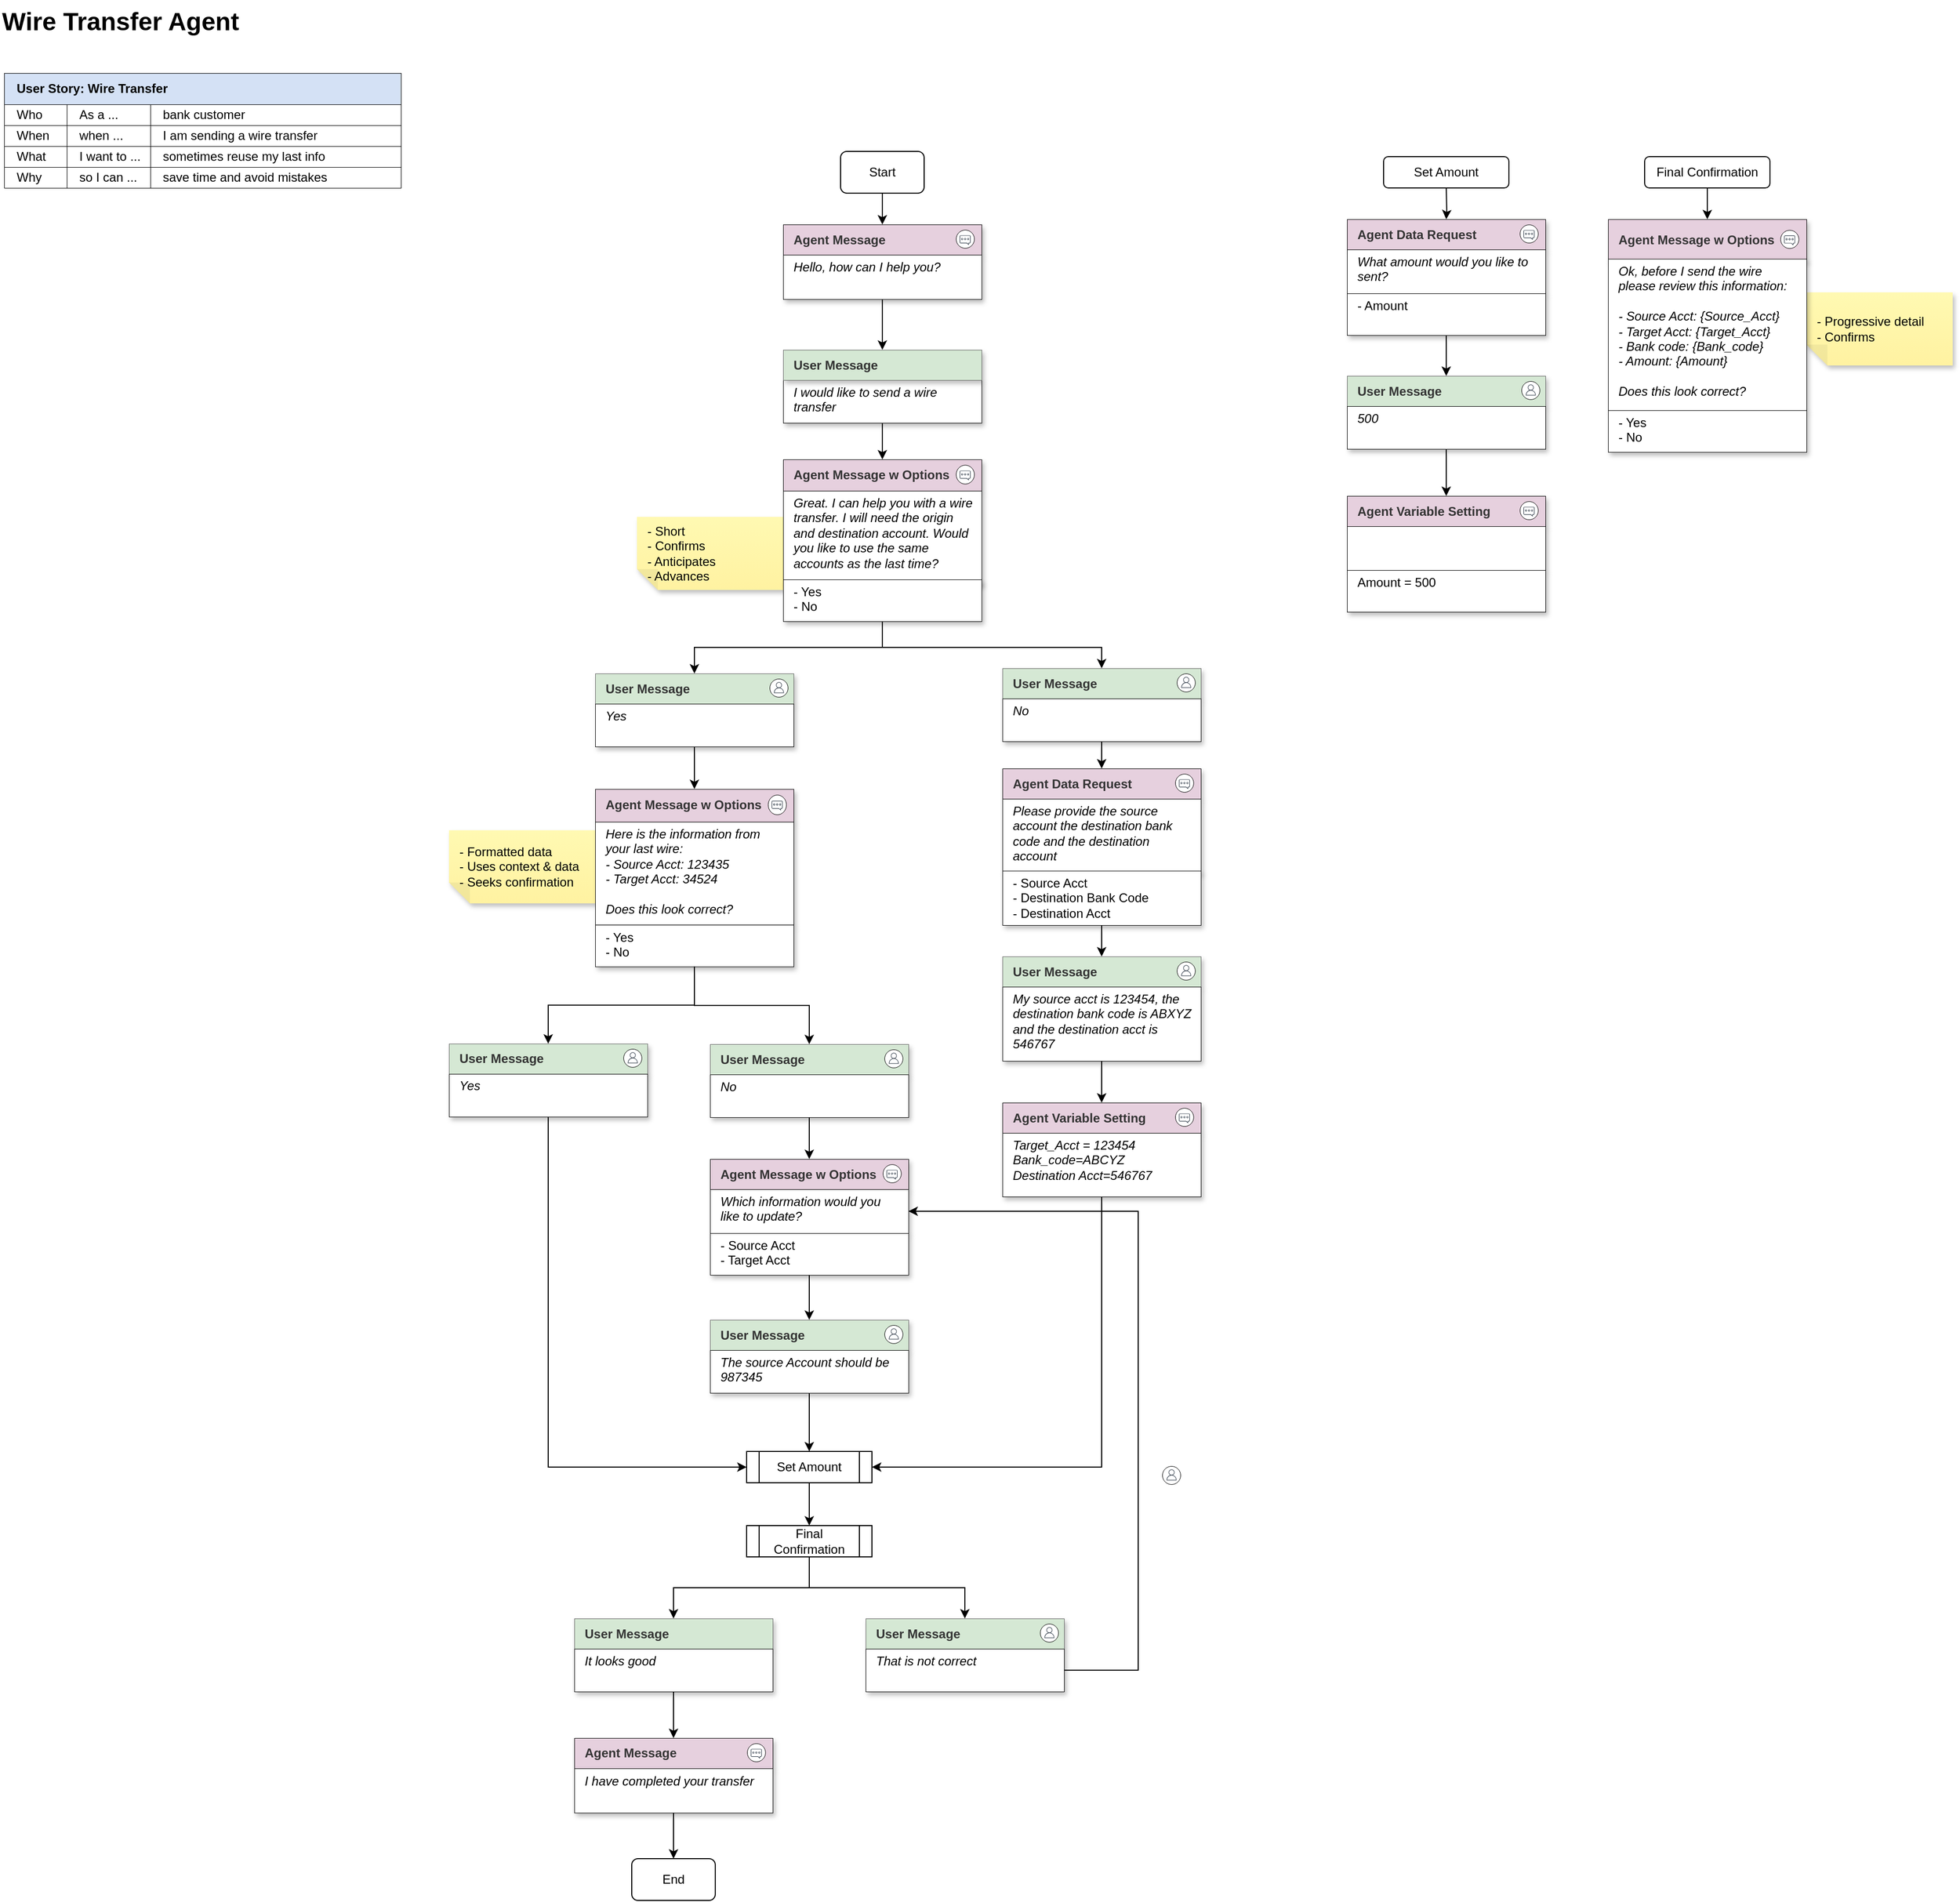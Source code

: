 <mxfile version="28.1.0">
  <diagram name="Page-1" id="6l41t_Sms0xuLJgWE2Ru">
    <mxGraphModel dx="3367" dy="846" grid="1" gridSize="10" guides="1" tooltips="1" connect="1" arrows="1" fold="1" page="1" pageScale="1" pageWidth="1100" pageHeight="850" math="0" shadow="0">
      <root>
        <mxCell id="0" />
        <mxCell id="1" parent="0" />
        <mxCell id="sCxbNNpp0al_44tGgBxE-385" value="&lt;h1 style=&quot;margin-top: 0px;&quot;&gt;Wire Transfer Agent&lt;/h1&gt;" style="text;html=1;whiteSpace=wrap;overflow=hidden;rounded=0;" parent="1" vertex="1">
          <mxGeometry x="-2080" y="120" width="280" height="50" as="geometry" />
        </mxCell>
        <mxCell id="sCxbNNpp0al_44tGgBxE-580" value="&lt;div align=&quot;left&quot;&gt;- Short&lt;/div&gt;&lt;div align=&quot;left&quot;&gt;- Confirms&lt;/div&gt;&lt;div align=&quot;left&quot;&gt;- Anticipates&lt;/div&gt;&lt;div align=&quot;left&quot;&gt;- Advances&lt;/div&gt;" style="shape=note;whiteSpace=wrap;html=1;backgroundOutline=1;fontColor=#000000;darkOpacity=0.05;fillColor=#FFF9B2;strokeColor=none;fillStyle=solid;direction=west;gradientDirection=north;gradientColor=#FFF2A1;shadow=1;size=20;pointerEvents=1;align=left;spacingLeft=8;" parent="1" vertex="1">
          <mxGeometry x="-1470" y="615" width="140" height="70" as="geometry" />
        </mxCell>
        <mxCell id="sCxbNNpp0al_44tGgBxE-581" value="&lt;div&gt;- Formatted data&lt;/div&gt;&lt;div&gt;- Uses context &amp;amp; data&lt;/div&gt;&lt;div&gt;- Seeks confirmation&lt;/div&gt;" style="shape=note;whiteSpace=wrap;html=1;backgroundOutline=1;fontColor=#000000;darkOpacity=0.05;fillColor=#FFF9B2;strokeColor=none;fillStyle=solid;direction=west;gradientDirection=north;gradientColor=#FFF2A1;shadow=1;size=20;pointerEvents=1;align=left;spacingLeft=8;" parent="1" vertex="1">
          <mxGeometry x="-1650" y="915.11" width="140" height="70" as="geometry" />
        </mxCell>
        <mxCell id="sCxbNNpp0al_44tGgBxE-582" value="&lt;div&gt;- Progressive detail&amp;nbsp;&lt;/div&gt;&lt;div&gt;- Confirms&lt;/div&gt;" style="shape=note;whiteSpace=wrap;html=1;backgroundOutline=1;fontColor=#000000;darkOpacity=0.05;fillColor=#FFF9B2;strokeColor=none;fillStyle=solid;direction=west;gradientDirection=north;gradientColor=#FFF2A1;shadow=1;size=20;pointerEvents=1;align=left;spacingLeft=8;" parent="1" vertex="1">
          <mxGeometry x="-350" y="400" width="140" height="70" as="geometry" />
        </mxCell>
        <mxCell id="ery6P6p8-8YexIOCc8sh-113" style="edgeStyle=orthogonalEdgeStyle;rounded=0;orthogonalLoop=1;jettySize=auto;html=1;" edge="1" parent="1" source="ery6P6p8-8YexIOCc8sh-106" target="ery6P6p8-8YexIOCc8sh-109">
          <mxGeometry relative="1" as="geometry" />
        </mxCell>
        <mxCell id="ery6P6p8-8YexIOCc8sh-107" style="edgeStyle=orthogonalEdgeStyle;rounded=0;orthogonalLoop=1;jettySize=auto;html=1;entryX=0.5;entryY=0;entryDx=0;entryDy=0;" edge="1" parent="1" source="ery6P6p8-8YexIOCc8sh-98" target="ery6P6p8-8YexIOCc8sh-102">
          <mxGeometry relative="1" as="geometry" />
        </mxCell>
        <mxCell id="ery6P6p8-8YexIOCc8sh-120" style="edgeStyle=orthogonalEdgeStyle;rounded=0;orthogonalLoop=1;jettySize=auto;html=1;" edge="1" parent="1" source="ery6P6p8-8YexIOCc8sh-110" target="ery6P6p8-8YexIOCc8sh-115">
          <mxGeometry relative="1" as="geometry" />
        </mxCell>
        <mxCell id="ery6P6p8-8YexIOCc8sh-127" style="edgeStyle=orthogonalEdgeStyle;rounded=0;orthogonalLoop=1;jettySize=auto;html=1;entryX=0.5;entryY=0;entryDx=0;entryDy=0;" edge="1" parent="1" source="ery6P6p8-8YexIOCc8sh-119" target="ery6P6p8-8YexIOCc8sh-123">
          <mxGeometry relative="1" as="geometry" />
        </mxCell>
        <mxCell id="ery6P6p8-8YexIOCc8sh-98" value="&lt;font&gt;&lt;i&gt;I would like to send a wire transfer&lt;/i&gt;&lt;/font&gt;" style="rounded=0;html=1;strokeWidth=0.5;strokeColor=default;fillColor=default;align=left;spacing=0;spacingTop=0;shadow=1;whiteSpace=wrap;labelPosition=center;verticalLabelPosition=middle;verticalAlign=top;spacingLeft=10;spacingRight=10;fontFamily=Helvetica;" vertex="1" parent="1">
          <mxGeometry x="-1330" y="484" width="190" height="41" as="geometry" />
        </mxCell>
        <mxCell id="ery6P6p8-8YexIOCc8sh-99" value="" style="ellipse;whiteSpace=wrap;html=1;strokeColor=default;strokeWidth=0.5;" vertex="1" parent="1">
          <mxGeometry x="-1163" y="460" width="17.44" height="17.44" as="geometry" />
        </mxCell>
        <mxCell id="ery6P6p8-8YexIOCc8sh-100" value="" style="sketch=0;outlineConnect=0;fontColor=#232F3E;gradientColor=none;fillColor=#232F3D;strokeColor=none;dashed=0;verticalLabelPosition=bottom;verticalAlign=top;align=center;html=1;fontSize=12;fontStyle=0;aspect=fixed;pointerEvents=1;shape=mxgraph.aws4.user;" vertex="1" parent="1">
          <mxGeometry x="-1159.26" y="463.25" width="10.47" height="10.47" as="geometry" />
        </mxCell>
        <mxCell id="ery6P6p8-8YexIOCc8sh-101" value="" style="group;fontStyle=2" vertex="1" connectable="0" parent="1">
          <mxGeometry x="-1330" y="560" width="190" height="120" as="geometry" />
        </mxCell>
        <mxCell id="ery6P6p8-8YexIOCc8sh-102" value="&lt;div align=&quot;left&quot; style=&quot;margin-left: 0px;&quot;&gt;Agent Message w Options&lt;/div&gt;" style="rounded=0;whiteSpace=wrap;html=1;fillColor=#E6D0DE;fontColor=#333333;strokeColor=default;align=left;spacing=10;fontStyle=1;shadow=1;fillStyle=solid;strokeWidth=0.5;" vertex="1" parent="ery6P6p8-8YexIOCc8sh-101">
          <mxGeometry width="190" height="30.045" as="geometry" />
        </mxCell>
        <mxCell id="ery6P6p8-8YexIOCc8sh-103" value="Great. I can help you with a wire transfer. I will need the origin and destination account. Would you like to use the same accounts as the last time?&amp;nbsp;" style="rounded=0;html=1;strokeWidth=0.5;strokeColor=default;fillColor=default;align=left;spacing=0;spacingTop=0;shadow=1;whiteSpace=wrap;labelPosition=center;verticalLabelPosition=middle;verticalAlign=top;spacingLeft=10;spacingRight=10;fontStyle=2" vertex="1" parent="ery6P6p8-8YexIOCc8sh-101">
          <mxGeometry y="30.05" width="190" height="89.95" as="geometry" />
        </mxCell>
        <mxCell id="ery6P6p8-8YexIOCc8sh-104" value="" style="ellipse;whiteSpace=wrap;html=1;strokeColor=default;strokeWidth=0.5;" vertex="1" parent="ery6P6p8-8YexIOCc8sh-101">
          <mxGeometry x="165.44" y="5.242" width="17.44" height="18.068" as="geometry" />
        </mxCell>
        <mxCell id="ery6P6p8-8YexIOCc8sh-105" value="" style="sketch=0;outlineConnect=0;fontColor=#232F3E;gradientColor=none;fillColor=#232F3D;strokeColor=none;dashed=0;verticalLabelPosition=bottom;verticalAlign=top;align=center;html=1;fontSize=12;fontStyle=0;aspect=fixed;pointerEvents=1;shape=mxgraph.aws4.chat;container=0;" vertex="1" parent="ery6P6p8-8YexIOCc8sh-101">
          <mxGeometry x="169" y="10.702" width="10.55" height="9.2" as="geometry" />
        </mxCell>
        <mxCell id="ery6P6p8-8YexIOCc8sh-227" style="edgeStyle=orthogonalEdgeStyle;rounded=0;orthogonalLoop=1;jettySize=auto;html=1;" edge="1" parent="1" source="ery6P6p8-8YexIOCc8sh-106" target="ery6P6p8-8YexIOCc8sh-223">
          <mxGeometry relative="1" as="geometry">
            <Array as="points">
              <mxPoint x="-1235" y="740" />
              <mxPoint x="-1025" y="740" />
            </Array>
          </mxGeometry>
        </mxCell>
        <mxCell id="ery6P6p8-8YexIOCc8sh-106" value="- Yes&lt;br&gt;- No" style="rounded=0;html=1;strokeWidth=0.5;strokeColor=default;fillColor=default;align=left;spacing=0;spacingTop=0;shadow=1;whiteSpace=wrap;labelPosition=center;verticalLabelPosition=middle;verticalAlign=top;spacingLeft=10;spacingRight=10;" vertex="1" parent="1">
          <mxGeometry x="-1330" y="675" width="190" height="40" as="geometry" />
        </mxCell>
        <mxCell id="ery6P6p8-8YexIOCc8sh-108" value="" style="group;fontStyle=2" vertex="1" connectable="0" parent="1">
          <mxGeometry x="-1510" y="765" width="190" height="70" as="geometry" />
        </mxCell>
        <mxCell id="ery6P6p8-8YexIOCc8sh-109" value="&lt;div align=&quot;left&quot; style=&quot;margin-left: 0px;&quot;&gt;User Message&lt;/div&gt;" style="rounded=0;whiteSpace=wrap;html=1;fillColor=light-dark(#D5E8D4,#1A1A1A);fontColor=#333333;strokeColor=#666666;align=left;spacing=10;fontStyle=1;shadow=1;fillStyle=solid;gradientColor=none;strokeWidth=0.5;" vertex="1" parent="ery6P6p8-8YexIOCc8sh-108">
          <mxGeometry width="190" height="29" as="geometry" />
        </mxCell>
        <mxCell id="ery6P6p8-8YexIOCc8sh-110" value="Yes" style="rounded=0;html=1;strokeWidth=0.5;strokeColor=default;fillColor=default;align=left;spacing=0;spacingTop=0;shadow=1;whiteSpace=wrap;labelPosition=center;verticalLabelPosition=middle;verticalAlign=top;spacingLeft=10;spacingRight=10;fontStyle=2" vertex="1" parent="ery6P6p8-8YexIOCc8sh-108">
          <mxGeometry y="29" width="190" height="41" as="geometry" />
        </mxCell>
        <mxCell id="ery6P6p8-8YexIOCc8sh-111" value="" style="ellipse;whiteSpace=wrap;html=1;strokeColor=default;strokeWidth=0.5;" vertex="1" parent="ery6P6p8-8YexIOCc8sh-108">
          <mxGeometry x="167" y="5" width="17.44" height="17.44" as="geometry" />
        </mxCell>
        <mxCell id="ery6P6p8-8YexIOCc8sh-112" value="" style="sketch=0;outlineConnect=0;fontColor=#232F3E;gradientColor=none;fillColor=#232F3D;strokeColor=none;dashed=0;verticalLabelPosition=bottom;verticalAlign=top;align=center;html=1;fontSize=12;fontStyle=0;aspect=fixed;pointerEvents=1;shape=mxgraph.aws4.user;" vertex="1" parent="ery6P6p8-8YexIOCc8sh-108">
          <mxGeometry x="170.74" y="8.25" width="10.47" height="10.47" as="geometry" />
        </mxCell>
        <mxCell id="ery6P6p8-8YexIOCc8sh-122" value="" style="group;fontStyle=2" vertex="1" connectable="0" parent="1">
          <mxGeometry x="-1650" y="1119.47" width="190" height="70" as="geometry" />
        </mxCell>
        <mxCell id="ery6P6p8-8YexIOCc8sh-123" value="&lt;div align=&quot;left&quot; style=&quot;margin-left: 0px;&quot;&gt;User Message&lt;/div&gt;" style="rounded=0;whiteSpace=wrap;html=1;fillColor=light-dark(#D5E8D4,#1A1A1A);fontColor=#333333;strokeColor=#666666;align=left;spacing=10;fontStyle=1;shadow=1;fillStyle=solid;gradientColor=none;strokeWidth=0.5;" vertex="1" parent="ery6P6p8-8YexIOCc8sh-122">
          <mxGeometry width="190" height="29" as="geometry" />
        </mxCell>
        <mxCell id="ery6P6p8-8YexIOCc8sh-124" value="Yes" style="rounded=0;html=1;strokeWidth=0.5;strokeColor=default;fillColor=default;align=left;spacing=0;spacingTop=0;shadow=1;whiteSpace=wrap;labelPosition=center;verticalLabelPosition=middle;verticalAlign=top;spacingLeft=10;spacingRight=10;fontStyle=2" vertex="1" parent="ery6P6p8-8YexIOCc8sh-122">
          <mxGeometry y="29" width="190" height="41" as="geometry" />
        </mxCell>
        <mxCell id="ery6P6p8-8YexIOCc8sh-125" value="" style="ellipse;whiteSpace=wrap;html=1;strokeColor=default;strokeWidth=0.5;" vertex="1" parent="ery6P6p8-8YexIOCc8sh-122">
          <mxGeometry x="167" y="5" width="17.44" height="17.44" as="geometry" />
        </mxCell>
        <mxCell id="ery6P6p8-8YexIOCc8sh-126" value="" style="sketch=0;outlineConnect=0;fontColor=#232F3E;gradientColor=none;fillColor=#232F3D;strokeColor=none;dashed=0;verticalLabelPosition=bottom;verticalAlign=top;align=center;html=1;fontSize=12;fontStyle=0;aspect=fixed;pointerEvents=1;shape=mxgraph.aws4.user;" vertex="1" parent="ery6P6p8-8YexIOCc8sh-122">
          <mxGeometry x="170.74" y="8.25" width="10.47" height="10.47" as="geometry" />
        </mxCell>
        <mxCell id="ery6P6p8-8YexIOCc8sh-128" value="" style="group" vertex="1" connectable="0" parent="1">
          <mxGeometry x="-1510" y="875.67" width="190" height="170" as="geometry" />
        </mxCell>
        <mxCell id="ery6P6p8-8YexIOCc8sh-121" value="" style="group;fontFamily=Garamond;" vertex="1" connectable="0" parent="ery6P6p8-8YexIOCc8sh-128">
          <mxGeometry width="190" height="156.47" as="geometry" />
        </mxCell>
        <mxCell id="ery6P6p8-8YexIOCc8sh-114" value="" style="group;fontStyle=2;fontFamily=Georgia;" vertex="1" connectable="0" parent="ery6P6p8-8YexIOCc8sh-121">
          <mxGeometry width="190" height="130" as="geometry" />
        </mxCell>
        <mxCell id="ery6P6p8-8YexIOCc8sh-115" value="&lt;div align=&quot;left&quot; style=&quot;margin-left: 0px;&quot;&gt;Agent Message w Options&lt;/div&gt;" style="rounded=0;whiteSpace=wrap;html=1;fillColor=#E6D0DE;fontColor=#333333;strokeColor=default;align=left;spacing=10;fontStyle=1;shadow=1;fillStyle=solid;strokeWidth=0.5;" vertex="1" parent="ery6P6p8-8YexIOCc8sh-114">
          <mxGeometry width="190" height="31.417" as="geometry" />
        </mxCell>
        <mxCell id="ery6P6p8-8YexIOCc8sh-116" value="Here is the information from your last wire:&lt;br&gt;- Source Acct: 123435&lt;br&gt;&lt;div&gt;- Target Acct: 34524&lt;/div&gt;&lt;div&gt;&lt;br&gt;&lt;/div&gt;Does this look correct?" style="rounded=0;html=1;strokeWidth=0.5;strokeColor=default;fillColor=default;align=left;spacing=0;spacingTop=0;shadow=1;whiteSpace=wrap;labelPosition=center;verticalLabelPosition=middle;verticalAlign=top;spacingLeft=10;spacingRight=10;fontStyle=2;fontFamily=Helvetica;" vertex="1" parent="ery6P6p8-8YexIOCc8sh-114">
          <mxGeometry y="31.417" width="190" height="98.583" as="geometry" />
        </mxCell>
        <mxCell id="ery6P6p8-8YexIOCc8sh-117" value="" style="ellipse;whiteSpace=wrap;html=1;strokeColor=default;strokeWidth=0.5;" vertex="1" parent="ery6P6p8-8YexIOCc8sh-114">
          <mxGeometry x="165.44" y="5.482" width="17.44" height="18.893" as="geometry" />
        </mxCell>
        <mxCell id="ery6P6p8-8YexIOCc8sh-118" value="" style="sketch=0;outlineConnect=0;fontColor=#232F3E;gradientColor=none;fillColor=#232F3D;strokeColor=none;dashed=0;verticalLabelPosition=bottom;verticalAlign=top;align=center;html=1;fontSize=12;fontStyle=0;aspect=fixed;pointerEvents=1;shape=mxgraph.aws4.chat;container=0;" vertex="1" parent="ery6P6p8-8YexIOCc8sh-114">
          <mxGeometry x="169" y="11.191" width="10.55" height="9.2" as="geometry" />
        </mxCell>
        <mxCell id="ery6P6p8-8YexIOCc8sh-119" value="- Yes&lt;br&gt;- No" style="rounded=0;html=1;strokeWidth=0.5;strokeColor=default;fillColor=default;align=left;spacing=0;spacingTop=0;shadow=1;whiteSpace=wrap;labelPosition=center;verticalLabelPosition=middle;verticalAlign=top;spacingLeft=10;spacingRight=10;" vertex="1" parent="ery6P6p8-8YexIOCc8sh-128">
          <mxGeometry y="130" width="190" height="40" as="geometry" />
        </mxCell>
        <mxCell id="ery6P6p8-8YexIOCc8sh-97" value="&lt;div align=&quot;left&quot; style=&quot;margin-left: 0px;&quot;&gt;User Message&lt;/div&gt;" style="rounded=0;whiteSpace=wrap;html=1;fillColor=light-dark(#D5E8D4,#1A1A1A);fontColor=#333333;strokeColor=#666666;align=left;spacing=10;fontStyle=1;shadow=1;fillStyle=solid;gradientColor=none;strokeWidth=0.5;" vertex="1" parent="1">
          <mxGeometry x="-1330" y="455" width="190" height="29" as="geometry" />
        </mxCell>
        <mxCell id="ery6P6p8-8YexIOCc8sh-209" style="edgeStyle=orthogonalEdgeStyle;rounded=0;orthogonalLoop=1;jettySize=auto;html=1;" edge="1" parent="1" source="ery6P6p8-8YexIOCc8sh-124" target="ery6P6p8-8YexIOCc8sh-371">
          <mxGeometry relative="1" as="geometry">
            <mxPoint x="-1555" y="1250" as="targetPoint" />
            <Array as="points">
              <mxPoint x="-1555" y="1525" />
            </Array>
          </mxGeometry>
        </mxCell>
        <mxCell id="ery6P6p8-8YexIOCc8sh-212" value="" style="group" vertex="1" connectable="0" parent="1">
          <mxGeometry x="-1530" y="1670" width="190" height="70" as="geometry" />
        </mxCell>
        <mxCell id="ery6P6p8-8YexIOCc8sh-213" value="&lt;div align=&quot;left&quot; style=&quot;margin-left: 0px;&quot;&gt;User Message&lt;/div&gt;" style="rounded=0;whiteSpace=wrap;html=1;fillColor=light-dark(#D5E8D4,#1A1A1A);fontColor=#333333;strokeColor=#666666;align=left;spacing=10;fontStyle=1;shadow=1;fillStyle=solid;gradientColor=none;strokeWidth=0.5;" vertex="1" parent="ery6P6p8-8YexIOCc8sh-212">
          <mxGeometry width="190" height="29" as="geometry" />
        </mxCell>
        <mxCell id="ery6P6p8-8YexIOCc8sh-214" value="It looks good" style="rounded=0;html=1;strokeWidth=0.5;strokeColor=default;fillColor=default;align=left;spacing=0;spacingTop=0;shadow=1;whiteSpace=wrap;labelPosition=center;verticalLabelPosition=middle;verticalAlign=top;spacingLeft=10;spacingRight=10;fontStyle=2" vertex="1" parent="ery6P6p8-8YexIOCc8sh-212">
          <mxGeometry y="29" width="190" height="41" as="geometry" />
        </mxCell>
        <mxCell id="ery6P6p8-8YexIOCc8sh-215" value="" style="ellipse;whiteSpace=wrap;html=1;strokeColor=default;strokeWidth=0.5;" vertex="1" parent="ery6P6p8-8YexIOCc8sh-212">
          <mxGeometry x="563" y="-146" width="17.44" height="17.44" as="geometry" />
        </mxCell>
        <mxCell id="ery6P6p8-8YexIOCc8sh-216" value="" style="sketch=0;outlineConnect=0;fontColor=#232F3E;gradientColor=none;fillColor=#232F3D;strokeColor=none;dashed=0;verticalLabelPosition=bottom;verticalAlign=top;align=center;html=1;fontSize=12;fontStyle=0;aspect=fixed;pointerEvents=1;shape=mxgraph.aws4.user;" vertex="1" parent="ery6P6p8-8YexIOCc8sh-212">
          <mxGeometry x="566.74" y="-142.75" width="10.47" height="10.47" as="geometry" />
        </mxCell>
        <mxCell id="ery6P6p8-8YexIOCc8sh-217" value="" style="group" vertex="1" connectable="0" parent="1">
          <mxGeometry x="-1530" y="1784.5" width="190" height="71.53" as="geometry" />
        </mxCell>
        <mxCell id="ery6P6p8-8YexIOCc8sh-218" value="&lt;div align=&quot;left&quot; style=&quot;margin-left: 0px;&quot;&gt;Agent Message&lt;/div&gt;" style="rounded=0;whiteSpace=wrap;html=1;fillColor=#E6D0DE;fontColor=#333333;strokeColor=default;align=left;spacing=10;fontStyle=1;shadow=1;fillStyle=solid;strokeWidth=0.5;" vertex="1" parent="ery6P6p8-8YexIOCc8sh-217">
          <mxGeometry width="190" height="29" as="geometry" />
        </mxCell>
        <mxCell id="ery6P6p8-8YexIOCc8sh-219" value="I have completed your transfer" style="rounded=0;html=1;strokeWidth=0.5;strokeColor=default;fillColor=default;align=left;spacing=0;spacingTop=0;shadow=1;whiteSpace=wrap;labelPosition=center;verticalLabelPosition=middle;verticalAlign=top;spacingLeft=10;spacingRight=10;fontStyle=2" vertex="1" parent="ery6P6p8-8YexIOCc8sh-217">
          <mxGeometry y="29" width="190" height="42.53" as="geometry" />
        </mxCell>
        <mxCell id="ery6P6p8-8YexIOCc8sh-220" value="" style="ellipse;whiteSpace=wrap;html=1;strokeColor=default;strokeWidth=0.5;" vertex="1" parent="ery6P6p8-8YexIOCc8sh-217">
          <mxGeometry x="165.44" y="5.06" width="17.44" height="17.44" as="geometry" />
        </mxCell>
        <mxCell id="ery6P6p8-8YexIOCc8sh-221" value="" style="sketch=0;outlineConnect=0;fontColor=#232F3E;gradientColor=none;fillColor=#232F3D;strokeColor=none;dashed=0;verticalLabelPosition=bottom;verticalAlign=top;align=center;html=1;fontSize=12;fontStyle=0;aspect=fixed;pointerEvents=1;shape=mxgraph.aws4.chat;container=0;" vertex="1" parent="ery6P6p8-8YexIOCc8sh-217">
          <mxGeometry x="169" y="10.33" width="10.55" height="9.2" as="geometry" />
        </mxCell>
        <mxCell id="ery6P6p8-8YexIOCc8sh-222" value="" style="group" vertex="1" connectable="0" parent="1">
          <mxGeometry x="-1120" y="760" width="190" height="70" as="geometry" />
        </mxCell>
        <mxCell id="ery6P6p8-8YexIOCc8sh-223" value="&lt;div align=&quot;left&quot; style=&quot;margin-left: 0px;&quot;&gt;User Message&lt;/div&gt;" style="rounded=0;whiteSpace=wrap;html=1;fillColor=light-dark(#D5E8D4,#1A1A1A);fontColor=#333333;strokeColor=#666666;align=left;spacing=10;fontStyle=1;shadow=1;fillStyle=solid;gradientColor=none;strokeWidth=0.5;" vertex="1" parent="ery6P6p8-8YexIOCc8sh-222">
          <mxGeometry width="190" height="29" as="geometry" />
        </mxCell>
        <mxCell id="ery6P6p8-8YexIOCc8sh-224" value="No" style="rounded=0;html=1;strokeWidth=0.5;strokeColor=default;fillColor=default;align=left;spacing=0;spacingTop=0;shadow=1;whiteSpace=wrap;labelPosition=center;verticalLabelPosition=middle;verticalAlign=top;spacingLeft=10;spacingRight=10;fontStyle=2" vertex="1" parent="ery6P6p8-8YexIOCc8sh-222">
          <mxGeometry y="29" width="190" height="41" as="geometry" />
        </mxCell>
        <mxCell id="ery6P6p8-8YexIOCc8sh-225" value="" style="ellipse;whiteSpace=wrap;html=1;strokeColor=default;strokeWidth=0.5;" vertex="1" parent="ery6P6p8-8YexIOCc8sh-222">
          <mxGeometry x="167" y="5" width="17.44" height="17.44" as="geometry" />
        </mxCell>
        <mxCell id="ery6P6p8-8YexIOCc8sh-226" value="" style="sketch=0;outlineConnect=0;fontColor=#232F3E;gradientColor=none;fillColor=#232F3D;strokeColor=none;dashed=0;verticalLabelPosition=bottom;verticalAlign=top;align=center;html=1;fontSize=12;fontStyle=0;aspect=fixed;pointerEvents=1;shape=mxgraph.aws4.user;" vertex="1" parent="ery6P6p8-8YexIOCc8sh-222">
          <mxGeometry x="170.74" y="8.25" width="10.47" height="10.47" as="geometry" />
        </mxCell>
        <mxCell id="ery6P6p8-8YexIOCc8sh-234" value="" style="group" vertex="1" connectable="0" parent="1">
          <mxGeometry x="-1120" y="856" width="190" height="150" as="geometry" />
        </mxCell>
        <mxCell id="ery6P6p8-8YexIOCc8sh-228" value="" style="group" vertex="1" connectable="0" parent="ery6P6p8-8YexIOCc8sh-234">
          <mxGeometry width="190" height="111" as="geometry" />
        </mxCell>
        <mxCell id="ery6P6p8-8YexIOCc8sh-229" value="&lt;div align=&quot;left&quot; style=&quot;margin-left: 0px;&quot;&gt;Agent Data Request&lt;/div&gt;" style="rounded=0;whiteSpace=wrap;html=1;fillColor=#E6D0DE;fontColor=#333333;strokeColor=default;align=left;spacing=10;fontStyle=1;shadow=1;fillStyle=solid;strokeWidth=0.5;" vertex="1" parent="ery6P6p8-8YexIOCc8sh-228">
          <mxGeometry width="190" height="29" as="geometry" />
        </mxCell>
        <mxCell id="ery6P6p8-8YexIOCc8sh-230" value="Please provide the source account the destination bank code and the destination account" style="rounded=0;html=1;strokeWidth=0.5;strokeColor=default;fillColor=default;align=left;spacing=0;spacingTop=0;shadow=1;whiteSpace=wrap;labelPosition=center;verticalLabelPosition=middle;verticalAlign=top;spacingLeft=10;spacingRight=10;fontStyle=2" vertex="1" parent="ery6P6p8-8YexIOCc8sh-228">
          <mxGeometry y="29" width="190" height="71" as="geometry" />
        </mxCell>
        <mxCell id="ery6P6p8-8YexIOCc8sh-231" value="" style="ellipse;whiteSpace=wrap;html=1;strokeColor=default;strokeWidth=0.5;" vertex="1" parent="ery6P6p8-8YexIOCc8sh-228">
          <mxGeometry x="165.44" y="5.06" width="17.44" height="17.44" as="geometry" />
        </mxCell>
        <mxCell id="ery6P6p8-8YexIOCc8sh-232" value="" style="sketch=0;outlineConnect=0;fontColor=#232F3E;gradientColor=none;fillColor=#232F3D;strokeColor=none;dashed=0;verticalLabelPosition=bottom;verticalAlign=top;align=center;html=1;fontSize=12;fontStyle=0;aspect=fixed;pointerEvents=1;shape=mxgraph.aws4.chat;container=0;" vertex="1" parent="ery6P6p8-8YexIOCc8sh-228">
          <mxGeometry x="169" y="10.33" width="10.55" height="9.2" as="geometry" />
        </mxCell>
        <mxCell id="ery6P6p8-8YexIOCc8sh-233" value="- Source Acct&lt;br&gt;- Destination Bank Code&lt;br&gt;- Destination Acct" style="rounded=0;html=1;strokeWidth=0.5;strokeColor=default;fillColor=default;align=left;spacing=0;spacingTop=0;shadow=1;whiteSpace=wrap;labelPosition=center;verticalLabelPosition=middle;verticalAlign=top;spacingLeft=10;spacingRight=10;" vertex="1" parent="ery6P6p8-8YexIOCc8sh-234">
          <mxGeometry y="97.89" width="190" height="52.11" as="geometry" />
        </mxCell>
        <mxCell id="ery6P6p8-8YexIOCc8sh-237" value="" style="group" vertex="1" connectable="0" parent="1">
          <mxGeometry x="-1120" y="1036" width="190" height="100" as="geometry" />
        </mxCell>
        <mxCell id="ery6P6p8-8YexIOCc8sh-238" value="&lt;div align=&quot;left&quot; style=&quot;margin-left: 0px;&quot;&gt;User Message&lt;/div&gt;" style="rounded=0;whiteSpace=wrap;html=1;fillColor=light-dark(#D5E8D4,#1A1A1A);fontColor=#333333;strokeColor=#666666;align=left;spacing=10;fontStyle=1;shadow=1;fillStyle=solid;gradientColor=none;strokeWidth=0.5;" vertex="1" parent="ery6P6p8-8YexIOCc8sh-237">
          <mxGeometry width="190" height="29" as="geometry" />
        </mxCell>
        <mxCell id="ery6P6p8-8YexIOCc8sh-239" value="My source acct is 123454, the&amp;nbsp;&lt;br&gt;destination bank code is ABXYZ&lt;br&gt;and the destination acct is 546767" style="rounded=0;html=1;strokeWidth=0.5;strokeColor=default;fillColor=default;align=left;spacing=0;spacingTop=0;shadow=1;whiteSpace=wrap;labelPosition=center;verticalLabelPosition=middle;verticalAlign=top;spacingLeft=10;spacingRight=10;fontStyle=2" vertex="1" parent="ery6P6p8-8YexIOCc8sh-237">
          <mxGeometry y="29" width="190" height="71" as="geometry" />
        </mxCell>
        <mxCell id="ery6P6p8-8YexIOCc8sh-240" value="" style="ellipse;whiteSpace=wrap;html=1;strokeColor=default;strokeWidth=0.5;" vertex="1" parent="ery6P6p8-8YexIOCc8sh-237">
          <mxGeometry x="167" y="5" width="17.44" height="17.44" as="geometry" />
        </mxCell>
        <mxCell id="ery6P6p8-8YexIOCc8sh-241" value="" style="sketch=0;outlineConnect=0;fontColor=#232F3E;gradientColor=none;fillColor=#232F3D;strokeColor=none;dashed=0;verticalLabelPosition=bottom;verticalAlign=top;align=center;html=1;fontSize=12;fontStyle=0;aspect=fixed;pointerEvents=1;shape=mxgraph.aws4.user;" vertex="1" parent="ery6P6p8-8YexIOCc8sh-237">
          <mxGeometry x="170.74" y="8.25" width="10.47" height="10.47" as="geometry" />
        </mxCell>
        <mxCell id="ery6P6p8-8YexIOCc8sh-242" style="edgeStyle=orthogonalEdgeStyle;rounded=0;orthogonalLoop=1;jettySize=auto;html=1;" edge="1" parent="1" source="ery6P6p8-8YexIOCc8sh-233" target="ery6P6p8-8YexIOCc8sh-238">
          <mxGeometry relative="1" as="geometry" />
        </mxCell>
        <mxCell id="ery6P6p8-8YexIOCc8sh-243" value="" style="group" vertex="1" connectable="0" parent="1">
          <mxGeometry x="-2076" y="190" width="380" height="110" as="geometry" />
        </mxCell>
        <mxCell id="sCxbNNpp0al_44tGgBxE-613" value="&lt;div align=&quot;left&quot;&gt;User Story: Wire Transfer&lt;/div&gt;" style="rounded=0;whiteSpace=wrap;html=1;strokeWidth=0.5;align=left;spacingLeft=10;fillStyle=solid;gradientColor=none;fillColor=light-dark(#D4E1F5,#EDEDED);fontStyle=1" parent="ery6P6p8-8YexIOCc8sh-243" vertex="1">
          <mxGeometry width="380" height="30" as="geometry" />
        </mxCell>
        <mxCell id="sCxbNNpp0al_44tGgBxE-583" value="" style="shape=table;startSize=0;container=1;collapsible=0;childLayout=tableLayout;strokeWidth=0.5;" parent="ery6P6p8-8YexIOCc8sh-243" vertex="1">
          <mxGeometry y="30" width="380" height="80" as="geometry" />
        </mxCell>
        <mxCell id="sCxbNNpp0al_44tGgBxE-584" value="" style="shape=tableRow;horizontal=0;startSize=0;swimlaneHead=0;swimlaneBody=0;strokeColor=inherit;top=0;left=0;bottom=0;right=0;collapsible=0;dropTarget=0;fillColor=none;points=[[0,0.5],[1,0.5]];portConstraint=eastwest;strokeWidth=0.5;" parent="sCxbNNpp0al_44tGgBxE-583" vertex="1">
          <mxGeometry width="380" height="20" as="geometry" />
        </mxCell>
        <mxCell id="sCxbNNpp0al_44tGgBxE-585" value="Who" style="shape=partialRectangle;html=1;whiteSpace=wrap;connectable=0;strokeColor=inherit;overflow=hidden;fillColor=none;top=0;left=0;bottom=0;right=0;pointerEvents=1;align=left;spacingLeft=10;strokeWidth=0.5;" parent="sCxbNNpp0al_44tGgBxE-584" vertex="1">
          <mxGeometry width="60" height="20" as="geometry">
            <mxRectangle width="60" height="20" as="alternateBounds" />
          </mxGeometry>
        </mxCell>
        <mxCell id="sCxbNNpp0al_44tGgBxE-586" value="As a ..." style="shape=partialRectangle;html=1;whiteSpace=wrap;connectable=0;strokeColor=inherit;overflow=hidden;fillColor=none;top=0;left=0;bottom=0;right=0;pointerEvents=1;align=left;spacingLeft=10;strokeWidth=0.5;" parent="sCxbNNpp0al_44tGgBxE-584" vertex="1">
          <mxGeometry x="60" width="80" height="20" as="geometry">
            <mxRectangle width="80" height="20" as="alternateBounds" />
          </mxGeometry>
        </mxCell>
        <mxCell id="sCxbNNpp0al_44tGgBxE-587" value="bank customer" style="shape=partialRectangle;html=1;whiteSpace=wrap;connectable=0;strokeColor=inherit;overflow=hidden;fillColor=none;top=0;left=0;bottom=0;right=0;pointerEvents=1;align=left;spacingLeft=10;strokeWidth=0.5;" parent="sCxbNNpp0al_44tGgBxE-584" vertex="1">
          <mxGeometry x="140" width="240" height="20" as="geometry">
            <mxRectangle width="240" height="20" as="alternateBounds" />
          </mxGeometry>
        </mxCell>
        <mxCell id="sCxbNNpp0al_44tGgBxE-588" value="" style="shape=tableRow;horizontal=0;startSize=0;swimlaneHead=0;swimlaneBody=0;strokeColor=inherit;top=0;left=0;bottom=0;right=0;collapsible=0;dropTarget=0;fillColor=none;points=[[0,0.5],[1,0.5]];portConstraint=eastwest;strokeWidth=0.5;" parent="sCxbNNpp0al_44tGgBxE-583" vertex="1">
          <mxGeometry y="20" width="380" height="20" as="geometry" />
        </mxCell>
        <mxCell id="sCxbNNpp0al_44tGgBxE-589" value="When" style="shape=partialRectangle;html=1;whiteSpace=wrap;connectable=0;strokeColor=inherit;overflow=hidden;fillColor=none;top=0;left=0;bottom=0;right=0;pointerEvents=1;align=left;spacingLeft=10;strokeWidth=0.5;" parent="sCxbNNpp0al_44tGgBxE-588" vertex="1">
          <mxGeometry width="60" height="20" as="geometry">
            <mxRectangle width="60" height="20" as="alternateBounds" />
          </mxGeometry>
        </mxCell>
        <mxCell id="sCxbNNpp0al_44tGgBxE-590" value="when ..." style="shape=partialRectangle;html=1;whiteSpace=wrap;connectable=0;strokeColor=inherit;overflow=hidden;fillColor=none;top=0;left=0;bottom=0;right=0;pointerEvents=1;align=left;spacingLeft=10;strokeWidth=0.5;" parent="sCxbNNpp0al_44tGgBxE-588" vertex="1">
          <mxGeometry x="60" width="80" height="20" as="geometry">
            <mxRectangle width="80" height="20" as="alternateBounds" />
          </mxGeometry>
        </mxCell>
        <mxCell id="sCxbNNpp0al_44tGgBxE-591" value="I am sending a wire transfer" style="shape=partialRectangle;html=1;whiteSpace=wrap;connectable=0;strokeColor=inherit;overflow=hidden;fillColor=none;top=0;left=0;bottom=0;right=0;pointerEvents=1;align=left;spacingLeft=10;strokeWidth=0.5;" parent="sCxbNNpp0al_44tGgBxE-588" vertex="1">
          <mxGeometry x="140" width="240" height="20" as="geometry">
            <mxRectangle width="240" height="20" as="alternateBounds" />
          </mxGeometry>
        </mxCell>
        <mxCell id="sCxbNNpp0al_44tGgBxE-592" value="" style="shape=tableRow;horizontal=0;startSize=0;swimlaneHead=0;swimlaneBody=0;strokeColor=inherit;top=0;left=0;bottom=0;right=0;collapsible=0;dropTarget=0;fillColor=none;points=[[0,0.5],[1,0.5]];portConstraint=eastwest;strokeWidth=0.5;" parent="sCxbNNpp0al_44tGgBxE-583" vertex="1">
          <mxGeometry y="40" width="380" height="20" as="geometry" />
        </mxCell>
        <mxCell id="sCxbNNpp0al_44tGgBxE-593" value="What" style="shape=partialRectangle;html=1;whiteSpace=wrap;connectable=0;strokeColor=inherit;overflow=hidden;fillColor=none;top=0;left=0;bottom=0;right=0;pointerEvents=1;align=left;spacingLeft=10;strokeWidth=0.5;" parent="sCxbNNpp0al_44tGgBxE-592" vertex="1">
          <mxGeometry width="60" height="20" as="geometry">
            <mxRectangle width="60" height="20" as="alternateBounds" />
          </mxGeometry>
        </mxCell>
        <mxCell id="sCxbNNpp0al_44tGgBxE-594" value="I want to ..." style="shape=partialRectangle;html=1;whiteSpace=wrap;connectable=0;strokeColor=inherit;overflow=hidden;fillColor=none;top=0;left=0;bottom=0;right=0;pointerEvents=1;align=left;spacingLeft=10;strokeWidth=0.5;" parent="sCxbNNpp0al_44tGgBxE-592" vertex="1">
          <mxGeometry x="60" width="80" height="20" as="geometry">
            <mxRectangle width="80" height="20" as="alternateBounds" />
          </mxGeometry>
        </mxCell>
        <mxCell id="sCxbNNpp0al_44tGgBxE-595" value="sometimes reuse my last info" style="shape=partialRectangle;html=1;whiteSpace=wrap;connectable=0;strokeColor=inherit;overflow=hidden;fillColor=none;top=0;left=0;bottom=0;right=0;pointerEvents=1;align=left;spacingLeft=10;strokeWidth=0.5;" parent="sCxbNNpp0al_44tGgBxE-592" vertex="1">
          <mxGeometry x="140" width="240" height="20" as="geometry">
            <mxRectangle width="240" height="20" as="alternateBounds" />
          </mxGeometry>
        </mxCell>
        <mxCell id="sCxbNNpp0al_44tGgBxE-596" value="" style="shape=tableRow;horizontal=0;startSize=0;swimlaneHead=0;swimlaneBody=0;strokeColor=inherit;top=0;left=0;bottom=0;right=0;collapsible=0;dropTarget=0;fillColor=none;points=[[0,0.5],[1,0.5]];portConstraint=eastwest;strokeWidth=0.5;" parent="sCxbNNpp0al_44tGgBxE-583" vertex="1">
          <mxGeometry y="60" width="380" height="20" as="geometry" />
        </mxCell>
        <mxCell id="sCxbNNpp0al_44tGgBxE-597" value="Why" style="shape=partialRectangle;html=1;whiteSpace=wrap;connectable=0;strokeColor=inherit;overflow=hidden;fillColor=none;top=0;left=0;bottom=0;right=0;pointerEvents=1;align=left;spacingLeft=10;strokeWidth=0.5;" parent="sCxbNNpp0al_44tGgBxE-596" vertex="1">
          <mxGeometry width="60" height="20" as="geometry">
            <mxRectangle width="60" height="20" as="alternateBounds" />
          </mxGeometry>
        </mxCell>
        <mxCell id="sCxbNNpp0al_44tGgBxE-598" value="so I can ..." style="shape=partialRectangle;html=1;whiteSpace=wrap;connectable=0;strokeColor=inherit;overflow=hidden;fillColor=none;top=0;left=0;bottom=0;right=0;pointerEvents=1;align=left;spacingLeft=10;strokeWidth=0.5;" parent="sCxbNNpp0al_44tGgBxE-596" vertex="1">
          <mxGeometry x="60" width="80" height="20" as="geometry">
            <mxRectangle width="80" height="20" as="alternateBounds" />
          </mxGeometry>
        </mxCell>
        <mxCell id="sCxbNNpp0al_44tGgBxE-599" value="save time and avoid mistakes" style="shape=partialRectangle;html=1;whiteSpace=wrap;connectable=0;strokeColor=inherit;overflow=hidden;fillColor=none;top=0;left=0;bottom=0;right=0;pointerEvents=1;align=left;spacingLeft=10;strokeWidth=0.5;" parent="sCxbNNpp0al_44tGgBxE-596" vertex="1">
          <mxGeometry x="140" width="240" height="20" as="geometry">
            <mxRectangle width="240" height="20" as="alternateBounds" />
          </mxGeometry>
        </mxCell>
        <mxCell id="ery6P6p8-8YexIOCc8sh-272" value="" style="group;fontStyle=2" vertex="1" connectable="0" parent="1">
          <mxGeometry x="-1400" y="1120" width="190" height="70" as="geometry" />
        </mxCell>
        <mxCell id="ery6P6p8-8YexIOCc8sh-273" value="&lt;div align=&quot;left&quot; style=&quot;margin-left: 0px;&quot;&gt;User Message&lt;/div&gt;" style="rounded=0;whiteSpace=wrap;html=1;fillColor=light-dark(#D5E8D4,#1A1A1A);fontColor=#333333;strokeColor=#666666;align=left;spacing=10;fontStyle=1;shadow=1;fillStyle=solid;gradientColor=none;strokeWidth=0.5;" vertex="1" parent="ery6P6p8-8YexIOCc8sh-272">
          <mxGeometry width="190" height="29" as="geometry" />
        </mxCell>
        <mxCell id="ery6P6p8-8YexIOCc8sh-290" style="edgeStyle=orthogonalEdgeStyle;rounded=0;orthogonalLoop=1;jettySize=auto;html=1;" edge="1" parent="ery6P6p8-8YexIOCc8sh-272" source="ery6P6p8-8YexIOCc8sh-274">
          <mxGeometry relative="1" as="geometry">
            <mxPoint x="95" y="110" as="targetPoint" />
          </mxGeometry>
        </mxCell>
        <mxCell id="ery6P6p8-8YexIOCc8sh-274" value="No" style="rounded=0;html=1;strokeWidth=0.5;strokeColor=default;fillColor=default;align=left;spacing=0;spacingTop=0;shadow=1;whiteSpace=wrap;labelPosition=center;verticalLabelPosition=middle;verticalAlign=top;spacingLeft=10;spacingRight=10;fontStyle=2" vertex="1" parent="ery6P6p8-8YexIOCc8sh-272">
          <mxGeometry y="29" width="190" height="41" as="geometry" />
        </mxCell>
        <mxCell id="ery6P6p8-8YexIOCc8sh-275" value="" style="ellipse;whiteSpace=wrap;html=1;strokeColor=default;strokeWidth=0.5;" vertex="1" parent="ery6P6p8-8YexIOCc8sh-272">
          <mxGeometry x="167" y="5" width="17.44" height="17.44" as="geometry" />
        </mxCell>
        <mxCell id="ery6P6p8-8YexIOCc8sh-276" value="" style="sketch=0;outlineConnect=0;fontColor=#232F3E;gradientColor=none;fillColor=#232F3D;strokeColor=none;dashed=0;verticalLabelPosition=bottom;verticalAlign=top;align=center;html=1;fontSize=12;fontStyle=0;aspect=fixed;pointerEvents=1;shape=mxgraph.aws4.user;" vertex="1" parent="ery6P6p8-8YexIOCc8sh-272">
          <mxGeometry x="170.74" y="8.25" width="10.47" height="10.47" as="geometry" />
        </mxCell>
        <mxCell id="ery6P6p8-8YexIOCc8sh-277" style="edgeStyle=orthogonalEdgeStyle;rounded=0;orthogonalLoop=1;jettySize=auto;html=1;entryX=0.5;entryY=0;entryDx=0;entryDy=0;" edge="1" parent="1" source="ery6P6p8-8YexIOCc8sh-119" target="ery6P6p8-8YexIOCc8sh-273">
          <mxGeometry relative="1" as="geometry" />
        </mxCell>
        <mxCell id="ery6P6p8-8YexIOCc8sh-284" value="" style="group" vertex="1" connectable="0" parent="1">
          <mxGeometry x="-1400" y="1230" width="190" height="111" as="geometry" />
        </mxCell>
        <mxCell id="ery6P6p8-8YexIOCc8sh-285" value="&lt;div align=&quot;left&quot; style=&quot;margin-left: 0px;&quot;&gt;Agent Message w Options&lt;/div&gt;" style="rounded=0;whiteSpace=wrap;html=1;fillColor=#E6D0DE;fontColor=#333333;strokeColor=default;align=left;spacing=10;fontStyle=1;shadow=1;fillStyle=solid;strokeWidth=0.5;" vertex="1" parent="ery6P6p8-8YexIOCc8sh-284">
          <mxGeometry width="190" height="29" as="geometry" />
        </mxCell>
        <mxCell id="ery6P6p8-8YexIOCc8sh-286" value="Which information would you like to update?" style="rounded=0;html=1;strokeWidth=0.5;strokeColor=default;fillColor=default;align=left;spacing=0;spacingTop=0;shadow=1;whiteSpace=wrap;labelPosition=center;verticalLabelPosition=middle;verticalAlign=top;spacingLeft=10;spacingRight=10;fontStyle=2" vertex="1" parent="ery6P6p8-8YexIOCc8sh-284">
          <mxGeometry y="29" width="190" height="42" as="geometry" />
        </mxCell>
        <mxCell id="ery6P6p8-8YexIOCc8sh-287" value="" style="ellipse;whiteSpace=wrap;html=1;strokeColor=default;strokeWidth=0.5;" vertex="1" parent="ery6P6p8-8YexIOCc8sh-284">
          <mxGeometry x="165.44" y="5.06" width="17.44" height="17.44" as="geometry" />
        </mxCell>
        <mxCell id="ery6P6p8-8YexIOCc8sh-288" value="" style="sketch=0;outlineConnect=0;fontColor=#232F3E;gradientColor=none;fillColor=#232F3D;strokeColor=none;dashed=0;verticalLabelPosition=bottom;verticalAlign=top;align=center;html=1;fontSize=12;fontStyle=0;aspect=fixed;pointerEvents=1;shape=mxgraph.aws4.chat;container=0;" vertex="1" parent="ery6P6p8-8YexIOCc8sh-284">
          <mxGeometry x="169" y="10.33" width="10.55" height="9.2" as="geometry" />
        </mxCell>
        <mxCell id="ery6P6p8-8YexIOCc8sh-289" value="&lt;div&gt;- Source Acct&lt;/div&gt;&lt;div&gt;- Target Acct&lt;/div&gt;" style="rounded=0;html=1;strokeWidth=0.5;strokeColor=default;fillColor=default;align=left;spacing=0;spacingTop=0;shadow=1;whiteSpace=wrap;labelPosition=center;verticalLabelPosition=middle;verticalAlign=top;spacingLeft=10;spacingRight=10;" vertex="1" parent="ery6P6p8-8YexIOCc8sh-284">
          <mxGeometry y="71" width="190" height="40" as="geometry" />
        </mxCell>
        <mxCell id="ery6P6p8-8YexIOCc8sh-291" value="" style="group" vertex="1" connectable="0" parent="1">
          <mxGeometry x="-1400" y="1384" width="190" height="70" as="geometry" />
        </mxCell>
        <mxCell id="ery6P6p8-8YexIOCc8sh-292" value="&lt;div align=&quot;left&quot; style=&quot;margin-left: 0px;&quot;&gt;User Message&lt;/div&gt;" style="rounded=0;whiteSpace=wrap;html=1;fillColor=light-dark(#D5E8D4,#1A1A1A);fontColor=#333333;strokeColor=#666666;align=left;spacing=10;fontStyle=1;shadow=1;fillStyle=solid;gradientColor=none;strokeWidth=0.5;" vertex="1" parent="ery6P6p8-8YexIOCc8sh-291">
          <mxGeometry width="190" height="29" as="geometry" />
        </mxCell>
        <mxCell id="ery6P6p8-8YexIOCc8sh-293" value="The source Account should be 987345" style="rounded=0;html=1;strokeWidth=0.5;strokeColor=default;fillColor=default;align=left;spacing=0;spacingTop=0;shadow=1;whiteSpace=wrap;labelPosition=center;verticalLabelPosition=middle;verticalAlign=top;spacingLeft=10;spacingRight=10;fontStyle=2" vertex="1" parent="ery6P6p8-8YexIOCc8sh-291">
          <mxGeometry y="29" width="190" height="41" as="geometry" />
        </mxCell>
        <mxCell id="ery6P6p8-8YexIOCc8sh-294" value="" style="ellipse;whiteSpace=wrap;html=1;strokeColor=default;strokeWidth=0.5;" vertex="1" parent="ery6P6p8-8YexIOCc8sh-291">
          <mxGeometry x="167" y="5" width="17.44" height="17.44" as="geometry" />
        </mxCell>
        <mxCell id="ery6P6p8-8YexIOCc8sh-295" value="" style="sketch=0;outlineConnect=0;fontColor=#232F3E;gradientColor=none;fillColor=#232F3D;strokeColor=none;dashed=0;verticalLabelPosition=bottom;verticalAlign=top;align=center;html=1;fontSize=12;fontStyle=0;aspect=fixed;pointerEvents=1;shape=mxgraph.aws4.user;" vertex="1" parent="ery6P6p8-8YexIOCc8sh-291">
          <mxGeometry x="170.74" y="8.25" width="10.47" height="10.47" as="geometry" />
        </mxCell>
        <mxCell id="ery6P6p8-8YexIOCc8sh-315" style="edgeStyle=orthogonalEdgeStyle;rounded=0;orthogonalLoop=1;jettySize=auto;html=1;" edge="1" parent="1" target="ery6P6p8-8YexIOCc8sh-310">
          <mxGeometry relative="1" as="geometry">
            <mxPoint x="-695" y="300" as="sourcePoint" />
          </mxGeometry>
        </mxCell>
        <mxCell id="ery6P6p8-8YexIOCc8sh-309" value="" style="group" vertex="1" connectable="0" parent="1">
          <mxGeometry x="-790" y="330" width="190" height="111" as="geometry" />
        </mxCell>
        <mxCell id="ery6P6p8-8YexIOCc8sh-310" value="&lt;div align=&quot;left&quot; style=&quot;margin-left: 0px;&quot;&gt;Agent Data Request&lt;/div&gt;" style="rounded=0;whiteSpace=wrap;html=1;fillColor=#E6D0DE;fontColor=#333333;strokeColor=default;align=left;spacing=10;fontStyle=1;shadow=1;fillStyle=solid;strokeWidth=0.5;" vertex="1" parent="ery6P6p8-8YexIOCc8sh-309">
          <mxGeometry width="190" height="29" as="geometry" />
        </mxCell>
        <mxCell id="ery6P6p8-8YexIOCc8sh-311" value="What amount would you like to sent?" style="rounded=0;html=1;strokeWidth=0.5;strokeColor=default;fillColor=default;align=left;spacing=0;spacingTop=0;shadow=1;whiteSpace=wrap;labelPosition=center;verticalLabelPosition=middle;verticalAlign=top;spacingLeft=10;spacingRight=10;fontStyle=2" vertex="1" parent="ery6P6p8-8YexIOCc8sh-309">
          <mxGeometry y="29" width="190" height="42" as="geometry" />
        </mxCell>
        <mxCell id="ery6P6p8-8YexIOCc8sh-312" value="" style="ellipse;whiteSpace=wrap;html=1;strokeColor=default;strokeWidth=0.5;" vertex="1" parent="ery6P6p8-8YexIOCc8sh-309">
          <mxGeometry x="165.44" y="5.06" width="17.44" height="17.44" as="geometry" />
        </mxCell>
        <mxCell id="ery6P6p8-8YexIOCc8sh-313" value="" style="sketch=0;outlineConnect=0;fontColor=#232F3E;gradientColor=none;fillColor=#232F3D;strokeColor=none;dashed=0;verticalLabelPosition=bottom;verticalAlign=top;align=center;html=1;fontSize=12;fontStyle=0;aspect=fixed;pointerEvents=1;shape=mxgraph.aws4.chat;container=0;" vertex="1" parent="ery6P6p8-8YexIOCc8sh-309">
          <mxGeometry x="169" y="10.33" width="10.55" height="9.2" as="geometry" />
        </mxCell>
        <mxCell id="ery6P6p8-8YexIOCc8sh-322" style="edgeStyle=orthogonalEdgeStyle;rounded=0;orthogonalLoop=1;jettySize=auto;html=1;" edge="1" parent="ery6P6p8-8YexIOCc8sh-309" source="ery6P6p8-8YexIOCc8sh-314">
          <mxGeometry relative="1" as="geometry">
            <mxPoint x="95" y="150" as="targetPoint" />
          </mxGeometry>
        </mxCell>
        <mxCell id="ery6P6p8-8YexIOCc8sh-314" value="- Amount" style="rounded=0;html=1;strokeWidth=0.5;strokeColor=default;fillColor=default;align=left;spacing=0;spacingTop=0;shadow=1;whiteSpace=wrap;labelPosition=center;verticalLabelPosition=middle;verticalAlign=top;spacingLeft=10;spacingRight=10;" vertex="1" parent="ery6P6p8-8YexIOCc8sh-309">
          <mxGeometry y="71" width="190" height="40" as="geometry" />
        </mxCell>
        <mxCell id="ery6P6p8-8YexIOCc8sh-317" value="" style="group" vertex="1" connectable="0" parent="1">
          <mxGeometry x="-790" y="480" width="190" height="70" as="geometry" />
        </mxCell>
        <mxCell id="ery6P6p8-8YexIOCc8sh-318" value="&lt;div align=&quot;left&quot; style=&quot;margin-left: 0px;&quot;&gt;User Message&lt;/div&gt;" style="rounded=0;whiteSpace=wrap;html=1;fillColor=light-dark(#D5E8D4,#1A1A1A);fontColor=#333333;strokeColor=#666666;align=left;spacing=10;fontStyle=1;shadow=1;fillStyle=solid;gradientColor=none;strokeWidth=0.5;" vertex="1" parent="ery6P6p8-8YexIOCc8sh-317">
          <mxGeometry width="190" height="29" as="geometry" />
        </mxCell>
        <mxCell id="ery6P6p8-8YexIOCc8sh-319" value="500" style="rounded=0;html=1;strokeWidth=0.5;strokeColor=default;fillColor=default;align=left;spacing=0;spacingTop=0;shadow=1;whiteSpace=wrap;labelPosition=center;verticalLabelPosition=middle;verticalAlign=top;spacingLeft=10;spacingRight=10;fontStyle=2" vertex="1" parent="ery6P6p8-8YexIOCc8sh-317">
          <mxGeometry y="29" width="190" height="41" as="geometry" />
        </mxCell>
        <mxCell id="ery6P6p8-8YexIOCc8sh-320" value="" style="ellipse;whiteSpace=wrap;html=1;strokeColor=default;strokeWidth=0.5;" vertex="1" parent="ery6P6p8-8YexIOCc8sh-317">
          <mxGeometry x="167" y="5" width="17.44" height="17.44" as="geometry" />
        </mxCell>
        <mxCell id="ery6P6p8-8YexIOCc8sh-321" value="" style="sketch=0;outlineConnect=0;fontColor=#232F3E;gradientColor=none;fillColor=#232F3D;strokeColor=none;dashed=0;verticalLabelPosition=bottom;verticalAlign=top;align=center;html=1;fontSize=12;fontStyle=0;aspect=fixed;pointerEvents=1;shape=mxgraph.aws4.user;" vertex="1" parent="ery6P6p8-8YexIOCc8sh-317">
          <mxGeometry x="170.74" y="8.25" width="10.47" height="10.47" as="geometry" />
        </mxCell>
        <mxCell id="ery6P6p8-8YexIOCc8sh-328" value="" style="group" vertex="1" connectable="0" parent="1">
          <mxGeometry x="-790" y="595" width="190" height="111" as="geometry" />
        </mxCell>
        <mxCell id="ery6P6p8-8YexIOCc8sh-329" value="&lt;div align=&quot;left&quot; style=&quot;margin-left: 0px;&quot;&gt;Agent Variable Setting&lt;/div&gt;" style="rounded=0;whiteSpace=wrap;html=1;fillColor=#E6D0DE;fontColor=#333333;strokeColor=default;align=left;spacing=10;fontStyle=1;shadow=1;fillStyle=solid;strokeWidth=0.5;" vertex="1" parent="ery6P6p8-8YexIOCc8sh-328">
          <mxGeometry width="190" height="29" as="geometry" />
        </mxCell>
        <mxCell id="ery6P6p8-8YexIOCc8sh-330" value="" style="rounded=0;html=1;strokeWidth=0.5;strokeColor=default;fillColor=default;align=left;spacing=0;spacingTop=0;shadow=1;whiteSpace=wrap;labelPosition=center;verticalLabelPosition=middle;verticalAlign=top;spacingLeft=10;spacingRight=10;fontStyle=2" vertex="1" parent="ery6P6p8-8YexIOCc8sh-328">
          <mxGeometry y="29" width="190" height="42" as="geometry" />
        </mxCell>
        <mxCell id="ery6P6p8-8YexIOCc8sh-331" value="" style="ellipse;whiteSpace=wrap;html=1;strokeColor=default;strokeWidth=0.5;" vertex="1" parent="ery6P6p8-8YexIOCc8sh-328">
          <mxGeometry x="165.44" y="5.06" width="17.44" height="17.44" as="geometry" />
        </mxCell>
        <mxCell id="ery6P6p8-8YexIOCc8sh-332" value="" style="sketch=0;outlineConnect=0;fontColor=#232F3E;gradientColor=none;fillColor=#232F3D;strokeColor=none;dashed=0;verticalLabelPosition=bottom;verticalAlign=top;align=center;html=1;fontSize=12;fontStyle=0;aspect=fixed;pointerEvents=1;shape=mxgraph.aws4.chat;container=0;" vertex="1" parent="ery6P6p8-8YexIOCc8sh-328">
          <mxGeometry x="169" y="10.33" width="10.55" height="9.2" as="geometry" />
        </mxCell>
        <mxCell id="ery6P6p8-8YexIOCc8sh-333" value="Amount = 500" style="rounded=0;html=1;strokeWidth=0.5;strokeColor=default;fillColor=default;align=left;spacing=0;spacingTop=0;shadow=1;whiteSpace=wrap;labelPosition=center;verticalLabelPosition=middle;verticalAlign=top;spacingLeft=10;spacingRight=10;" vertex="1" parent="ery6P6p8-8YexIOCc8sh-328">
          <mxGeometry y="71" width="190" height="40" as="geometry" />
        </mxCell>
        <mxCell id="ery6P6p8-8YexIOCc8sh-340" style="edgeStyle=orthogonalEdgeStyle;rounded=0;orthogonalLoop=1;jettySize=auto;html=1;entryX=0.5;entryY=0;entryDx=0;entryDy=0;" edge="1" parent="1" source="ery6P6p8-8YexIOCc8sh-319" target="ery6P6p8-8YexIOCc8sh-329">
          <mxGeometry relative="1" as="geometry" />
        </mxCell>
        <mxCell id="ery6P6p8-8YexIOCc8sh-342" value="Set Amount" style="rounded=1;whiteSpace=wrap;html=1;" vertex="1" parent="1">
          <mxGeometry x="-755" y="270" width="120" height="30" as="geometry" />
        </mxCell>
        <mxCell id="ery6P6p8-8YexIOCc8sh-344" value="" style="group" vertex="1" connectable="0" parent="1">
          <mxGeometry x="-540" y="330.0" width="190" height="222.89" as="geometry" />
        </mxCell>
        <mxCell id="ery6P6p8-8YexIOCc8sh-345" value="" style="group" vertex="1" connectable="0" parent="ery6P6p8-8YexIOCc8sh-344">
          <mxGeometry width="190" height="183" as="geometry" />
        </mxCell>
        <mxCell id="ery6P6p8-8YexIOCc8sh-346" value="&lt;div align=&quot;left&quot; style=&quot;margin-left: 0px;&quot;&gt;Agent Message w Options&lt;/div&gt;" style="rounded=0;whiteSpace=wrap;html=1;fillColor=#E6D0DE;fontColor=#333333;strokeColor=default;align=left;spacing=10;fontStyle=1;shadow=1;fillStyle=solid;strokeWidth=0.5;" vertex="1" parent="ery6P6p8-8YexIOCc8sh-345">
          <mxGeometry width="190" height="40" as="geometry" />
        </mxCell>
        <mxCell id="ery6P6p8-8YexIOCc8sh-347" value="Ok, before I send the wire please review this information:&lt;br&gt;&lt;br&gt;- Source Acct: {Source_Acct}&lt;br&gt;- Target Acct: {Target_Acct}&lt;br&gt;- Bank code: {Bank_code}&lt;br&gt;- Amount: {Amount}&lt;br&gt;&lt;br&gt;Does this look correct?" style="rounded=0;html=1;strokeWidth=0.5;strokeColor=default;fillColor=default;align=left;spacing=0;spacingTop=0;shadow=1;whiteSpace=wrap;labelPosition=center;verticalLabelPosition=middle;verticalAlign=top;spacingLeft=10;spacingRight=10;fontStyle=2" vertex="1" parent="ery6P6p8-8YexIOCc8sh-345">
          <mxGeometry y="37.907" width="190" height="145.093" as="geometry" />
        </mxCell>
        <mxCell id="ery6P6p8-8YexIOCc8sh-348" value="" style="ellipse;whiteSpace=wrap;html=1;strokeColor=default;strokeWidth=0.5;" vertex="1" parent="ery6P6p8-8YexIOCc8sh-345">
          <mxGeometry x="165" y="10.28" width="17.44" height="17.44" as="geometry" />
        </mxCell>
        <mxCell id="ery6P6p8-8YexIOCc8sh-349" value="" style="sketch=0;outlineConnect=0;fontColor=#232F3E;gradientColor=none;fillColor=#232F3D;strokeColor=none;dashed=0;verticalLabelPosition=bottom;verticalAlign=top;align=center;html=1;fontSize=12;fontStyle=0;aspect=fixed;pointerEvents=1;shape=mxgraph.aws4.chat;container=0;" vertex="1" parent="ery6P6p8-8YexIOCc8sh-345">
          <mxGeometry x="168.56" y="15.55" width="10.55" height="9.2" as="geometry" />
        </mxCell>
        <mxCell id="ery6P6p8-8YexIOCc8sh-350" value="&lt;div&gt;- Yes&lt;/div&gt;&lt;div&gt;- No&lt;/div&gt;" style="rounded=0;html=1;strokeWidth=0.5;strokeColor=default;fillColor=default;align=left;spacing=0;spacingTop=0;shadow=1;whiteSpace=wrap;labelPosition=center;verticalLabelPosition=middle;verticalAlign=top;spacingLeft=10;spacingRight=10;" vertex="1" parent="ery6P6p8-8YexIOCc8sh-344">
          <mxGeometry y="182.89" width="190" height="40" as="geometry" />
        </mxCell>
        <mxCell id="ery6P6p8-8YexIOCc8sh-359" style="edgeStyle=orthogonalEdgeStyle;rounded=0;orthogonalLoop=1;jettySize=auto;html=1;" edge="1" parent="1" source="ery6P6p8-8YexIOCc8sh-358" target="ery6P6p8-8YexIOCc8sh-346">
          <mxGeometry relative="1" as="geometry" />
        </mxCell>
        <mxCell id="ery6P6p8-8YexIOCc8sh-358" value="Final Confirmation" style="rounded=1;whiteSpace=wrap;html=1;" vertex="1" parent="1">
          <mxGeometry x="-505" y="270" width="120" height="30" as="geometry" />
        </mxCell>
        <mxCell id="ery6P6p8-8YexIOCc8sh-370" style="edgeStyle=orthogonalEdgeStyle;rounded=0;orthogonalLoop=1;jettySize=auto;html=1;entryX=0.5;entryY=0;entryDx=0;entryDy=0;" edge="1" parent="1" source="ery6P6p8-8YexIOCc8sh-371" target="ery6P6p8-8YexIOCc8sh-373">
          <mxGeometry relative="1" as="geometry">
            <mxPoint x="-1305" y="1797" as="targetPoint" />
          </mxGeometry>
        </mxCell>
        <mxCell id="ery6P6p8-8YexIOCc8sh-371" value="Set Amount" style="shape=process;whiteSpace=wrap;html=1;backgroundOutline=1;" vertex="1" parent="1">
          <mxGeometry x="-1365" y="1510" width="120" height="30" as="geometry" />
        </mxCell>
        <mxCell id="ery6P6p8-8YexIOCc8sh-378" style="edgeStyle=orthogonalEdgeStyle;rounded=0;orthogonalLoop=1;jettySize=auto;html=1;entryX=0.5;entryY=0;entryDx=0;entryDy=0;" edge="1" parent="1" source="ery6P6p8-8YexIOCc8sh-373" target="ery6P6p8-8YexIOCc8sh-213">
          <mxGeometry relative="1" as="geometry" />
        </mxCell>
        <mxCell id="ery6P6p8-8YexIOCc8sh-384" style="edgeStyle=orthogonalEdgeStyle;rounded=0;orthogonalLoop=1;jettySize=auto;html=1;" edge="1" parent="1" source="ery6P6p8-8YexIOCc8sh-373" target="ery6P6p8-8YexIOCc8sh-380">
          <mxGeometry relative="1" as="geometry" />
        </mxCell>
        <mxCell id="ery6P6p8-8YexIOCc8sh-373" value="Final Confirmation" style="shape=process;whiteSpace=wrap;html=1;backgroundOutline=1;" vertex="1" parent="1">
          <mxGeometry x="-1365" y="1581" width="120" height="30" as="geometry" />
        </mxCell>
        <mxCell id="ery6P6p8-8YexIOCc8sh-376" style="edgeStyle=orthogonalEdgeStyle;rounded=0;orthogonalLoop=1;jettySize=auto;html=1;entryX=0.5;entryY=0;entryDx=0;entryDy=0;" edge="1" parent="1" source="ery6P6p8-8YexIOCc8sh-214" target="ery6P6p8-8YexIOCc8sh-218">
          <mxGeometry relative="1" as="geometry" />
        </mxCell>
        <mxCell id="ery6P6p8-8YexIOCc8sh-377" style="edgeStyle=orthogonalEdgeStyle;rounded=0;orthogonalLoop=1;jettySize=auto;html=1;entryX=0.5;entryY=0;entryDx=0;entryDy=0;" edge="1" parent="1" source="ery6P6p8-8YexIOCc8sh-293" target="ery6P6p8-8YexIOCc8sh-371">
          <mxGeometry relative="1" as="geometry" />
        </mxCell>
        <mxCell id="ery6P6p8-8YexIOCc8sh-296" style="edgeStyle=orthogonalEdgeStyle;rounded=0;orthogonalLoop=1;jettySize=auto;html=1;entryX=0.5;entryY=0;entryDx=0;entryDy=0;" edge="1" parent="1" source="ery6P6p8-8YexIOCc8sh-289" target="ery6P6p8-8YexIOCc8sh-292">
          <mxGeometry relative="1" as="geometry">
            <mxPoint x="-1305" y="1380" as="targetPoint" />
          </mxGeometry>
        </mxCell>
        <mxCell id="ery6P6p8-8YexIOCc8sh-379" value="" style="group" vertex="1" connectable="0" parent="1">
          <mxGeometry x="-1251" y="1670" width="190" height="70" as="geometry" />
        </mxCell>
        <mxCell id="ery6P6p8-8YexIOCc8sh-380" value="&lt;div align=&quot;left&quot; style=&quot;margin-left: 0px;&quot;&gt;User Message&lt;/div&gt;" style="rounded=0;whiteSpace=wrap;html=1;fillColor=light-dark(#D5E8D4,#1A1A1A);fontColor=#333333;strokeColor=#666666;align=left;spacing=10;fontStyle=1;shadow=1;fillStyle=solid;gradientColor=none;strokeWidth=0.5;" vertex="1" parent="ery6P6p8-8YexIOCc8sh-379">
          <mxGeometry width="190" height="29" as="geometry" />
        </mxCell>
        <mxCell id="ery6P6p8-8YexIOCc8sh-381" value="That is not correct" style="rounded=0;html=1;strokeWidth=0.5;strokeColor=default;fillColor=default;align=left;spacing=0;spacingTop=0;shadow=1;whiteSpace=wrap;labelPosition=center;verticalLabelPosition=middle;verticalAlign=top;spacingLeft=10;spacingRight=10;fontStyle=2" vertex="1" parent="ery6P6p8-8YexIOCc8sh-379">
          <mxGeometry y="29" width="190" height="41" as="geometry" />
        </mxCell>
        <mxCell id="ery6P6p8-8YexIOCc8sh-382" value="" style="ellipse;whiteSpace=wrap;html=1;strokeColor=default;strokeWidth=0.5;" vertex="1" parent="ery6P6p8-8YexIOCc8sh-379">
          <mxGeometry x="167" y="5" width="17.44" height="17.44" as="geometry" />
        </mxCell>
        <mxCell id="ery6P6p8-8YexIOCc8sh-383" value="" style="sketch=0;outlineConnect=0;fontColor=#232F3E;gradientColor=none;fillColor=#232F3D;strokeColor=none;dashed=0;verticalLabelPosition=bottom;verticalAlign=top;align=center;html=1;fontSize=12;fontStyle=0;aspect=fixed;pointerEvents=1;shape=mxgraph.aws4.user;" vertex="1" parent="ery6P6p8-8YexIOCc8sh-379">
          <mxGeometry x="170.74" y="8.25" width="10.47" height="10.47" as="geometry" />
        </mxCell>
        <mxCell id="ery6P6p8-8YexIOCc8sh-385" style="edgeStyle=orthogonalEdgeStyle;rounded=0;orthogonalLoop=1;jettySize=auto;html=1;entryX=1;entryY=0.5;entryDx=0;entryDy=0;" edge="1" parent="1" source="ery6P6p8-8YexIOCc8sh-381" target="ery6P6p8-8YexIOCc8sh-286">
          <mxGeometry relative="1" as="geometry">
            <Array as="points">
              <mxPoint x="-990" y="1720" />
              <mxPoint x="-990" y="1280" />
            </Array>
          </mxGeometry>
        </mxCell>
        <mxCell id="ery6P6p8-8YexIOCc8sh-389" value="" style="group" vertex="1" connectable="0" parent="1">
          <mxGeometry x="-1330" y="335" width="190" height="71.53" as="geometry" />
        </mxCell>
        <mxCell id="ery6P6p8-8YexIOCc8sh-390" value="&lt;div align=&quot;left&quot; style=&quot;margin-left: 0px;&quot;&gt;Agent Message&lt;/div&gt;" style="rounded=0;whiteSpace=wrap;html=1;fillColor=#E6D0DE;fontColor=#333333;strokeColor=default;align=left;spacing=10;fontStyle=1;shadow=1;fillStyle=solid;strokeWidth=0.5;" vertex="1" parent="ery6P6p8-8YexIOCc8sh-389">
          <mxGeometry width="190" height="29" as="geometry" />
        </mxCell>
        <mxCell id="ery6P6p8-8YexIOCc8sh-391" value="Hello, how can I help you?" style="rounded=0;html=1;strokeWidth=0.5;strokeColor=default;fillColor=default;align=left;spacing=0;spacingTop=0;shadow=1;whiteSpace=wrap;labelPosition=center;verticalLabelPosition=middle;verticalAlign=top;spacingLeft=10;spacingRight=10;fontStyle=2" vertex="1" parent="ery6P6p8-8YexIOCc8sh-389">
          <mxGeometry y="29" width="190" height="42.53" as="geometry" />
        </mxCell>
        <mxCell id="ery6P6p8-8YexIOCc8sh-392" value="" style="ellipse;whiteSpace=wrap;html=1;strokeColor=default;strokeWidth=0.5;" vertex="1" parent="ery6P6p8-8YexIOCc8sh-389">
          <mxGeometry x="165.44" y="5.06" width="17.44" height="17.44" as="geometry" />
        </mxCell>
        <mxCell id="ery6P6p8-8YexIOCc8sh-393" value="" style="sketch=0;outlineConnect=0;fontColor=#232F3E;gradientColor=none;fillColor=#232F3D;strokeColor=none;dashed=0;verticalLabelPosition=bottom;verticalAlign=top;align=center;html=1;fontSize=12;fontStyle=0;aspect=fixed;pointerEvents=1;shape=mxgraph.aws4.chat;container=0;" vertex="1" parent="ery6P6p8-8YexIOCc8sh-389">
          <mxGeometry x="169" y="10.33" width="10.55" height="9.2" as="geometry" />
        </mxCell>
        <mxCell id="ery6P6p8-8YexIOCc8sh-394" style="edgeStyle=orthogonalEdgeStyle;rounded=0;orthogonalLoop=1;jettySize=auto;html=1;" edge="1" parent="1" source="ery6P6p8-8YexIOCc8sh-391" target="ery6P6p8-8YexIOCc8sh-97">
          <mxGeometry relative="1" as="geometry" />
        </mxCell>
        <mxCell id="ery6P6p8-8YexIOCc8sh-396" style="edgeStyle=orthogonalEdgeStyle;rounded=0;orthogonalLoop=1;jettySize=auto;html=1;entryX=0.5;entryY=0;entryDx=0;entryDy=0;" edge="1" parent="1" source="ery6P6p8-8YexIOCc8sh-395" target="ery6P6p8-8YexIOCc8sh-390">
          <mxGeometry relative="1" as="geometry" />
        </mxCell>
        <mxCell id="ery6P6p8-8YexIOCc8sh-395" value="Start" style="rounded=1;whiteSpace=wrap;html=1;" vertex="1" parent="1">
          <mxGeometry x="-1275" y="265" width="80" height="40" as="geometry" />
        </mxCell>
        <mxCell id="ery6P6p8-8YexIOCc8sh-397" value="End" style="rounded=1;whiteSpace=wrap;html=1;" vertex="1" parent="1">
          <mxGeometry x="-1475" y="1900" width="80" height="40" as="geometry" />
        </mxCell>
        <mxCell id="ery6P6p8-8YexIOCc8sh-398" style="edgeStyle=orthogonalEdgeStyle;rounded=0;orthogonalLoop=1;jettySize=auto;html=1;entryX=0.5;entryY=0;entryDx=0;entryDy=0;" edge="1" parent="1" source="ery6P6p8-8YexIOCc8sh-219" target="ery6P6p8-8YexIOCc8sh-397">
          <mxGeometry relative="1" as="geometry" />
        </mxCell>
        <mxCell id="ery6P6p8-8YexIOCc8sh-399" value="" style="group" vertex="1" connectable="0" parent="1">
          <mxGeometry x="-1120" y="1176" width="190" height="111" as="geometry" />
        </mxCell>
        <mxCell id="ery6P6p8-8YexIOCc8sh-400" value="&lt;div align=&quot;left&quot; style=&quot;margin-left: 0px;&quot;&gt;Agent Variable Setting&lt;/div&gt;" style="rounded=0;whiteSpace=wrap;html=1;fillColor=#E6D0DE;fontColor=#333333;strokeColor=default;align=left;spacing=10;fontStyle=1;shadow=1;fillStyle=solid;strokeWidth=0.5;" vertex="1" parent="ery6P6p8-8YexIOCc8sh-399">
          <mxGeometry width="190" height="29" as="geometry" />
        </mxCell>
        <mxCell id="ery6P6p8-8YexIOCc8sh-401" value="&lt;div&gt;Target_Acct = 123454&lt;/div&gt;&lt;div&gt;Bank_code=ABCYZ&lt;/div&gt;&lt;div&gt;Destination Acct=546767&lt;/div&gt;" style="rounded=0;html=1;strokeWidth=0.5;strokeColor=default;fillColor=default;align=left;spacing=0;spacingTop=0;shadow=1;whiteSpace=wrap;labelPosition=center;verticalLabelPosition=middle;verticalAlign=top;spacingLeft=10;spacingRight=10;fontStyle=2" vertex="1" parent="ery6P6p8-8YexIOCc8sh-399">
          <mxGeometry y="29" width="190" height="61" as="geometry" />
        </mxCell>
        <mxCell id="ery6P6p8-8YexIOCc8sh-402" value="" style="ellipse;whiteSpace=wrap;html=1;strokeColor=default;strokeWidth=0.5;" vertex="1" parent="ery6P6p8-8YexIOCc8sh-399">
          <mxGeometry x="165.44" y="5.06" width="17.44" height="17.44" as="geometry" />
        </mxCell>
        <mxCell id="ery6P6p8-8YexIOCc8sh-403" value="" style="sketch=0;outlineConnect=0;fontColor=#232F3E;gradientColor=none;fillColor=#232F3D;strokeColor=none;dashed=0;verticalLabelPosition=bottom;verticalAlign=top;align=center;html=1;fontSize=12;fontStyle=0;aspect=fixed;pointerEvents=1;shape=mxgraph.aws4.chat;container=0;" vertex="1" parent="ery6P6p8-8YexIOCc8sh-399">
          <mxGeometry x="169" y="10.33" width="10.55" height="9.2" as="geometry" />
        </mxCell>
        <mxCell id="ery6P6p8-8YexIOCc8sh-405" style="edgeStyle=orthogonalEdgeStyle;rounded=0;orthogonalLoop=1;jettySize=auto;html=1;entryX=0.5;entryY=0;entryDx=0;entryDy=0;" edge="1" parent="1" source="ery6P6p8-8YexIOCc8sh-239" target="ery6P6p8-8YexIOCc8sh-400">
          <mxGeometry relative="1" as="geometry" />
        </mxCell>
        <mxCell id="ery6P6p8-8YexIOCc8sh-406" style="edgeStyle=orthogonalEdgeStyle;rounded=0;orthogonalLoop=1;jettySize=auto;html=1;entryX=1;entryY=0.5;entryDx=0;entryDy=0;" edge="1" parent="1" source="ery6P6p8-8YexIOCc8sh-401" target="ery6P6p8-8YexIOCc8sh-371">
          <mxGeometry relative="1" as="geometry">
            <Array as="points">
              <mxPoint x="-1025" y="1525" />
            </Array>
          </mxGeometry>
        </mxCell>
        <mxCell id="ery6P6p8-8YexIOCc8sh-407" style="edgeStyle=orthogonalEdgeStyle;rounded=0;orthogonalLoop=1;jettySize=auto;html=1;entryX=0.5;entryY=0;entryDx=0;entryDy=0;" edge="1" parent="1" source="ery6P6p8-8YexIOCc8sh-224" target="ery6P6p8-8YexIOCc8sh-229">
          <mxGeometry relative="1" as="geometry" />
        </mxCell>
      </root>
    </mxGraphModel>
  </diagram>
</mxfile>
